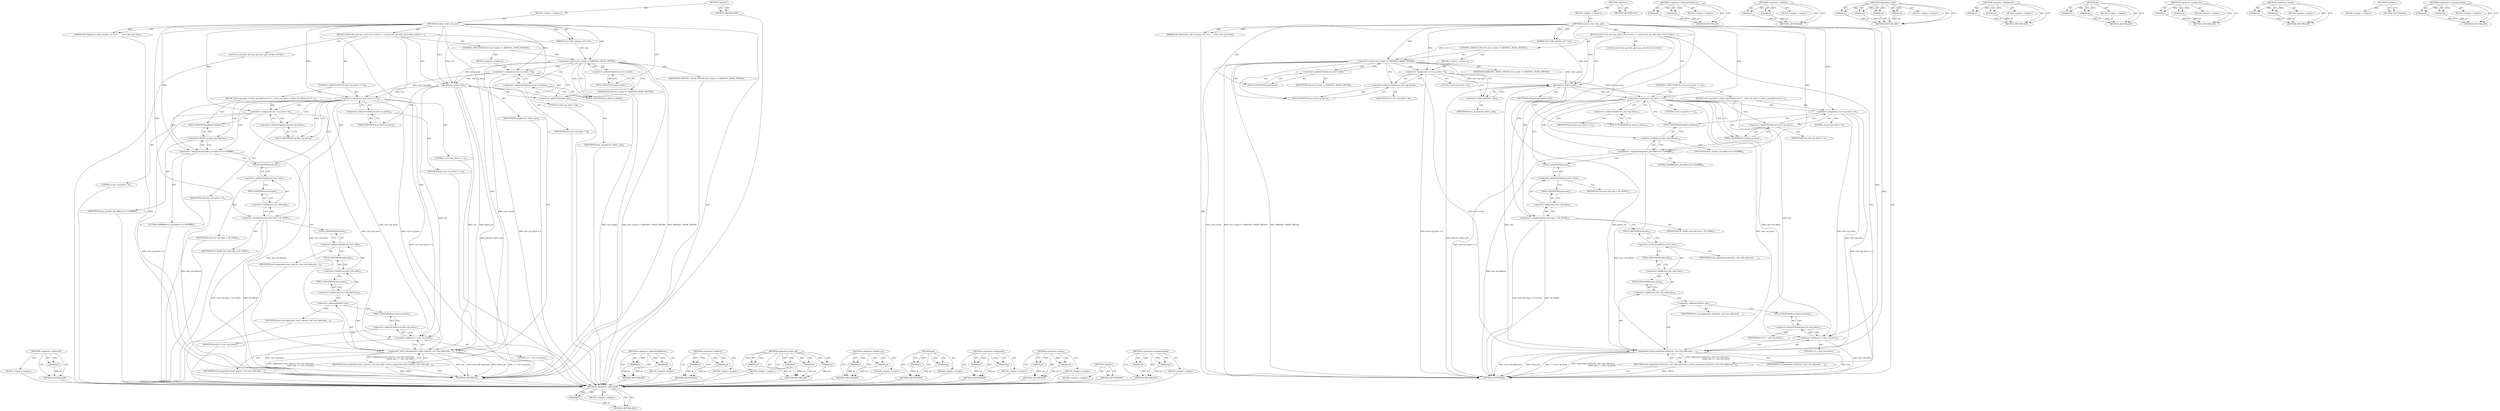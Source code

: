 digraph "&lt;operators&gt;.assignmentAnd" {
vulnerable_111 [label=<(METHOD,&lt;operator&gt;.addressOf)>];
vulnerable_112 [label=<(PARAM,p1)>];
vulnerable_113 [label=<(BLOCK,&lt;empty&gt;,&lt;empty&gt;)>];
vulnerable_114 [label=<(METHOD_RETURN,ANY)>];
vulnerable_6 [label=<(METHOD,&lt;global&gt;)<SUB>1</SUB>>];
vulnerable_7 [label=<(BLOCK,&lt;empty&gt;,&lt;empty&gt;)<SUB>1</SUB>>];
vulnerable_8 [label=<(METHOD,emulate_store_desc_ptr)<SUB>1</SUB>>];
vulnerable_9 [label=<(PARAM,struct x86_emulate_ctxt *ctxt)<SUB>1</SUB>>];
vulnerable_10 [label=<(PARAM,void (*get)(struct x86_emulate_ctxt *ctxt,
					      struct desc_ptr *ptr))<SUB>2</SUB>>];
vulnerable_11 [label=<(BLOCK,{
	struct desc_ptr desc_ptr;

	if (ctxt-&gt;mode =...,{
	struct desc_ptr desc_ptr;

	if (ctxt-&gt;mode =...)<SUB>4</SUB>>];
vulnerable_12 [label="<(LOCAL,struct desc_ptr desc_ptr: desc_ptr)<SUB>5</SUB>>"];
vulnerable_13 [label=<(CONTROL_STRUCTURE,IF,if (ctxt-&gt;mode == X86EMUL_MODE_PROT64))<SUB>7</SUB>>];
vulnerable_14 [label=<(&lt;operator&gt;.equals,ctxt-&gt;mode == X86EMUL_MODE_PROT64)<SUB>7</SUB>>];
vulnerable_15 [label=<(&lt;operator&gt;.indirectFieldAccess,ctxt-&gt;mode)<SUB>7</SUB>>];
vulnerable_16 [label=<(IDENTIFIER,ctxt,ctxt-&gt;mode == X86EMUL_MODE_PROT64)<SUB>7</SUB>>];
vulnerable_17 [label=<(FIELD_IDENTIFIER,mode,mode)<SUB>7</SUB>>];
vulnerable_18 [label=<(IDENTIFIER,X86EMUL_MODE_PROT64,ctxt-&gt;mode == X86EMUL_MODE_PROT64)<SUB>7</SUB>>];
vulnerable_19 [label=<(BLOCK,&lt;empty&gt;,&lt;empty&gt;)<SUB>8</SUB>>];
vulnerable_20 [label=<(&lt;operator&gt;.assignment,ctxt-&gt;op_bytes = 8)<SUB>8</SUB>>];
vulnerable_21 [label=<(&lt;operator&gt;.indirectFieldAccess,ctxt-&gt;op_bytes)<SUB>8</SUB>>];
vulnerable_22 [label=<(IDENTIFIER,ctxt,ctxt-&gt;op_bytes = 8)<SUB>8</SUB>>];
vulnerable_23 [label=<(FIELD_IDENTIFIER,op_bytes,op_bytes)<SUB>8</SUB>>];
vulnerable_24 [label=<(LITERAL,8,ctxt-&gt;op_bytes = 8)<SUB>8</SUB>>];
vulnerable_25 [label=<(get,get(ctxt, &amp;desc_ptr))<SUB>9</SUB>>];
vulnerable_26 [label=<(IDENTIFIER,ctxt,get(ctxt, &amp;desc_ptr))<SUB>9</SUB>>];
vulnerable_27 [label=<(&lt;operator&gt;.addressOf,&amp;desc_ptr)<SUB>9</SUB>>];
vulnerable_28 [label=<(IDENTIFIER,desc_ptr,get(ctxt, &amp;desc_ptr))<SUB>9</SUB>>];
vulnerable_29 [label=<(CONTROL_STRUCTURE,IF,if (ctxt-&gt;op_bytes == 2))<SUB>10</SUB>>];
vulnerable_30 [label=<(&lt;operator&gt;.equals,ctxt-&gt;op_bytes == 2)<SUB>10</SUB>>];
vulnerable_31 [label=<(&lt;operator&gt;.indirectFieldAccess,ctxt-&gt;op_bytes)<SUB>10</SUB>>];
vulnerable_32 [label=<(IDENTIFIER,ctxt,ctxt-&gt;op_bytes == 2)<SUB>10</SUB>>];
vulnerable_33 [label=<(FIELD_IDENTIFIER,op_bytes,op_bytes)<SUB>10</SUB>>];
vulnerable_34 [label=<(LITERAL,2,ctxt-&gt;op_bytes == 2)<SUB>10</SUB>>];
vulnerable_35 [label=<(BLOCK,{
		ctxt-&gt;op_bytes = 4;
		desc_ptr.address &amp;= 0...,{
		ctxt-&gt;op_bytes = 4;
		desc_ptr.address &amp;= 0...)<SUB>10</SUB>>];
vulnerable_36 [label=<(&lt;operator&gt;.assignment,ctxt-&gt;op_bytes = 4)<SUB>11</SUB>>];
vulnerable_37 [label=<(&lt;operator&gt;.indirectFieldAccess,ctxt-&gt;op_bytes)<SUB>11</SUB>>];
vulnerable_38 [label=<(IDENTIFIER,ctxt,ctxt-&gt;op_bytes = 4)<SUB>11</SUB>>];
vulnerable_39 [label=<(FIELD_IDENTIFIER,op_bytes,op_bytes)<SUB>11</SUB>>];
vulnerable_40 [label=<(LITERAL,4,ctxt-&gt;op_bytes = 4)<SUB>11</SUB>>];
vulnerable_41 [label=<(&lt;operators&gt;.assignmentAnd,desc_ptr.address &amp;= 0x00ffffff)<SUB>12</SUB>>];
vulnerable_42 [label=<(&lt;operator&gt;.fieldAccess,desc_ptr.address)<SUB>12</SUB>>];
vulnerable_43 [label=<(IDENTIFIER,desc_ptr,desc_ptr.address &amp;= 0x00ffffff)<SUB>12</SUB>>];
vulnerable_44 [label=<(FIELD_IDENTIFIER,address,address)<SUB>12</SUB>>];
vulnerable_45 [label=<(LITERAL,0x00ffffff,desc_ptr.address &amp;= 0x00ffffff)<SUB>12</SUB>>];
vulnerable_46 [label=<(&lt;operator&gt;.assignment,ctxt-&gt;dst.type = OP_NONE)<SUB>15</SUB>>];
vulnerable_47 [label=<(&lt;operator&gt;.fieldAccess,ctxt-&gt;dst.type)<SUB>15</SUB>>];
vulnerable_48 [label=<(&lt;operator&gt;.indirectFieldAccess,ctxt-&gt;dst)<SUB>15</SUB>>];
vulnerable_49 [label=<(IDENTIFIER,ctxt,ctxt-&gt;dst.type = OP_NONE)<SUB>15</SUB>>];
vulnerable_50 [label=<(FIELD_IDENTIFIER,dst,dst)<SUB>15</SUB>>];
vulnerable_51 [label=<(FIELD_IDENTIFIER,type,type)<SUB>15</SUB>>];
vulnerable_52 [label=<(IDENTIFIER,OP_NONE,ctxt-&gt;dst.type = OP_NONE)<SUB>15</SUB>>];
vulnerable_53 [label=<(RETURN,return segmented_write(ctxt, ctxt-&gt;dst.addr.mem...,return segmented_write(ctxt, ctxt-&gt;dst.addr.mem...)<SUB>16</SUB>>];
vulnerable_54 [label=<(segmented_write,segmented_write(ctxt, ctxt-&gt;dst.addr.mem,
			  ...)<SUB>16</SUB>>];
vulnerable_55 [label=<(IDENTIFIER,ctxt,segmented_write(ctxt, ctxt-&gt;dst.addr.mem,
			  ...)<SUB>16</SUB>>];
vulnerable_56 [label=<(&lt;operator&gt;.fieldAccess,ctxt-&gt;dst.addr.mem)<SUB>16</SUB>>];
vulnerable_57 [label=<(&lt;operator&gt;.fieldAccess,ctxt-&gt;dst.addr)<SUB>16</SUB>>];
vulnerable_58 [label=<(&lt;operator&gt;.indirectFieldAccess,ctxt-&gt;dst)<SUB>16</SUB>>];
vulnerable_59 [label=<(IDENTIFIER,ctxt,segmented_write(ctxt, ctxt-&gt;dst.addr.mem,
			  ...)<SUB>16</SUB>>];
vulnerable_60 [label=<(FIELD_IDENTIFIER,dst,dst)<SUB>16</SUB>>];
vulnerable_61 [label=<(FIELD_IDENTIFIER,addr,addr)<SUB>16</SUB>>];
vulnerable_62 [label=<(FIELD_IDENTIFIER,mem,mem)<SUB>16</SUB>>];
vulnerable_63 [label=<(&lt;operator&gt;.addressOf,&amp;desc_ptr)<SUB>17</SUB>>];
vulnerable_64 [label=<(IDENTIFIER,desc_ptr,segmented_write(ctxt, ctxt-&gt;dst.addr.mem,
			  ...)<SUB>17</SUB>>];
vulnerable_65 [label=<(&lt;operator&gt;.addition,2 + ctxt-&gt;op_bytes)<SUB>17</SUB>>];
vulnerable_66 [label=<(LITERAL,2,2 + ctxt-&gt;op_bytes)<SUB>17</SUB>>];
vulnerable_67 [label=<(&lt;operator&gt;.indirectFieldAccess,ctxt-&gt;op_bytes)<SUB>17</SUB>>];
vulnerable_68 [label=<(IDENTIFIER,ctxt,2 + ctxt-&gt;op_bytes)<SUB>17</SUB>>];
vulnerable_69 [label=<(FIELD_IDENTIFIER,op_bytes,op_bytes)<SUB>17</SUB>>];
vulnerable_70 [label=<(METHOD_RETURN,int)<SUB>1</SUB>>];
vulnerable_72 [label=<(METHOD_RETURN,ANY)<SUB>1</SUB>>];
vulnerable_96 [label=<(METHOD,&lt;operator&gt;.indirectFieldAccess)>];
vulnerable_97 [label=<(PARAM,p1)>];
vulnerable_98 [label=<(PARAM,p2)>];
vulnerable_99 [label=<(BLOCK,&lt;empty&gt;,&lt;empty&gt;)>];
vulnerable_100 [label=<(METHOD_RETURN,ANY)>];
vulnerable_132 [label=<(METHOD,&lt;operator&gt;.addition)>];
vulnerable_133 [label=<(PARAM,p1)>];
vulnerable_134 [label=<(PARAM,p2)>];
vulnerable_135 [label=<(BLOCK,&lt;empty&gt;,&lt;empty&gt;)>];
vulnerable_136 [label=<(METHOD_RETURN,ANY)>];
vulnerable_125 [label=<(METHOD,segmented_write)>];
vulnerable_126 [label=<(PARAM,p1)>];
vulnerable_127 [label=<(PARAM,p2)>];
vulnerable_128 [label=<(PARAM,p3)>];
vulnerable_129 [label=<(PARAM,p4)>];
vulnerable_130 [label=<(BLOCK,&lt;empty&gt;,&lt;empty&gt;)>];
vulnerable_131 [label=<(METHOD_RETURN,ANY)>];
vulnerable_120 [label=<(METHOD,&lt;operator&gt;.fieldAccess)>];
vulnerable_121 [label=<(PARAM,p1)>];
vulnerable_122 [label=<(PARAM,p2)>];
vulnerable_123 [label=<(BLOCK,&lt;empty&gt;,&lt;empty&gt;)>];
vulnerable_124 [label=<(METHOD_RETURN,ANY)>];
vulnerable_106 [label=<(METHOD,get)>];
vulnerable_107 [label=<(PARAM,p1)>];
vulnerable_108 [label=<(PARAM,p2)>];
vulnerable_109 [label=<(BLOCK,&lt;empty&gt;,&lt;empty&gt;)>];
vulnerable_110 [label=<(METHOD_RETURN,ANY)>];
vulnerable_101 [label=<(METHOD,&lt;operator&gt;.assignment)>];
vulnerable_102 [label=<(PARAM,p1)>];
vulnerable_103 [label=<(PARAM,p2)>];
vulnerable_104 [label=<(BLOCK,&lt;empty&gt;,&lt;empty&gt;)>];
vulnerable_105 [label=<(METHOD_RETURN,ANY)>];
vulnerable_91 [label=<(METHOD,&lt;operator&gt;.equals)>];
vulnerable_92 [label=<(PARAM,p1)>];
vulnerable_93 [label=<(PARAM,p2)>];
vulnerable_94 [label=<(BLOCK,&lt;empty&gt;,&lt;empty&gt;)>];
vulnerable_95 [label=<(METHOD_RETURN,ANY)>];
vulnerable_85 [label=<(METHOD,&lt;global&gt;)<SUB>1</SUB>>];
vulnerable_86 [label=<(BLOCK,&lt;empty&gt;,&lt;empty&gt;)>];
vulnerable_87 [label=<(METHOD_RETURN,ANY)>];
vulnerable_115 [label=<(METHOD,&lt;operators&gt;.assignmentAnd)>];
vulnerable_116 [label=<(PARAM,p1)>];
vulnerable_117 [label=<(PARAM,p2)>];
vulnerable_118 [label=<(BLOCK,&lt;empty&gt;,&lt;empty&gt;)>];
vulnerable_119 [label=<(METHOD_RETURN,ANY)>];
fixed_111 [label=<(METHOD,&lt;operator&gt;.addressOf)>];
fixed_112 [label=<(PARAM,p1)>];
fixed_113 [label=<(BLOCK,&lt;empty&gt;,&lt;empty&gt;)>];
fixed_114 [label=<(METHOD_RETURN,ANY)>];
fixed_6 [label=<(METHOD,&lt;global&gt;)<SUB>1</SUB>>];
fixed_7 [label=<(BLOCK,&lt;empty&gt;,&lt;empty&gt;)<SUB>1</SUB>>];
fixed_8 [label=<(METHOD,emulate_store_desc_ptr)<SUB>1</SUB>>];
fixed_9 [label=<(PARAM,struct x86_emulate_ctxt *ctxt)<SUB>1</SUB>>];
fixed_10 [label=<(PARAM,void (*get)(struct x86_emulate_ctxt *ctxt,
					      struct desc_ptr *ptr))<SUB>2</SUB>>];
fixed_11 [label=<(BLOCK,{
	struct desc_ptr desc_ptr;

	if (ctxt-&gt;mode =...,{
	struct desc_ptr desc_ptr;

	if (ctxt-&gt;mode =...)<SUB>4</SUB>>];
fixed_12 [label="<(LOCAL,struct desc_ptr desc_ptr: desc_ptr)<SUB>5</SUB>>"];
fixed_13 [label=<(CONTROL_STRUCTURE,IF,if (ctxt-&gt;mode == X86EMUL_MODE_PROT64))<SUB>7</SUB>>];
fixed_14 [label=<(&lt;operator&gt;.equals,ctxt-&gt;mode == X86EMUL_MODE_PROT64)<SUB>7</SUB>>];
fixed_15 [label=<(&lt;operator&gt;.indirectFieldAccess,ctxt-&gt;mode)<SUB>7</SUB>>];
fixed_16 [label=<(IDENTIFIER,ctxt,ctxt-&gt;mode == X86EMUL_MODE_PROT64)<SUB>7</SUB>>];
fixed_17 [label=<(FIELD_IDENTIFIER,mode,mode)<SUB>7</SUB>>];
fixed_18 [label=<(IDENTIFIER,X86EMUL_MODE_PROT64,ctxt-&gt;mode == X86EMUL_MODE_PROT64)<SUB>7</SUB>>];
fixed_19 [label=<(BLOCK,&lt;empty&gt;,&lt;empty&gt;)<SUB>8</SUB>>];
fixed_20 [label=<(&lt;operator&gt;.assignment,ctxt-&gt;op_bytes = 8)<SUB>8</SUB>>];
fixed_21 [label=<(&lt;operator&gt;.indirectFieldAccess,ctxt-&gt;op_bytes)<SUB>8</SUB>>];
fixed_22 [label=<(IDENTIFIER,ctxt,ctxt-&gt;op_bytes = 8)<SUB>8</SUB>>];
fixed_23 [label=<(FIELD_IDENTIFIER,op_bytes,op_bytes)<SUB>8</SUB>>];
fixed_24 [label=<(LITERAL,8,ctxt-&gt;op_bytes = 8)<SUB>8</SUB>>];
fixed_25 [label=<(get,get(ctxt, &amp;desc_ptr))<SUB>9</SUB>>];
fixed_26 [label=<(IDENTIFIER,ctxt,get(ctxt, &amp;desc_ptr))<SUB>9</SUB>>];
fixed_27 [label=<(&lt;operator&gt;.addressOf,&amp;desc_ptr)<SUB>9</SUB>>];
fixed_28 [label=<(IDENTIFIER,desc_ptr,get(ctxt, &amp;desc_ptr))<SUB>9</SUB>>];
fixed_29 [label=<(CONTROL_STRUCTURE,IF,if (ctxt-&gt;op_bytes == 2))<SUB>10</SUB>>];
fixed_30 [label=<(&lt;operator&gt;.equals,ctxt-&gt;op_bytes == 2)<SUB>10</SUB>>];
fixed_31 [label=<(&lt;operator&gt;.indirectFieldAccess,ctxt-&gt;op_bytes)<SUB>10</SUB>>];
fixed_32 [label=<(IDENTIFIER,ctxt,ctxt-&gt;op_bytes == 2)<SUB>10</SUB>>];
fixed_33 [label=<(FIELD_IDENTIFIER,op_bytes,op_bytes)<SUB>10</SUB>>];
fixed_34 [label=<(LITERAL,2,ctxt-&gt;op_bytes == 2)<SUB>10</SUB>>];
fixed_35 [label=<(BLOCK,{
		ctxt-&gt;op_bytes = 4;
		desc_ptr.address &amp;= 0...,{
		ctxt-&gt;op_bytes = 4;
		desc_ptr.address &amp;= 0...)<SUB>10</SUB>>];
fixed_36 [label=<(&lt;operator&gt;.assignment,ctxt-&gt;op_bytes = 4)<SUB>11</SUB>>];
fixed_37 [label=<(&lt;operator&gt;.indirectFieldAccess,ctxt-&gt;op_bytes)<SUB>11</SUB>>];
fixed_38 [label=<(IDENTIFIER,ctxt,ctxt-&gt;op_bytes = 4)<SUB>11</SUB>>];
fixed_39 [label=<(FIELD_IDENTIFIER,op_bytes,op_bytes)<SUB>11</SUB>>];
fixed_40 [label=<(LITERAL,4,ctxt-&gt;op_bytes = 4)<SUB>11</SUB>>];
fixed_41 [label=<(&lt;operators&gt;.assignmentAnd,desc_ptr.address &amp;= 0x00ffffff)<SUB>12</SUB>>];
fixed_42 [label=<(&lt;operator&gt;.fieldAccess,desc_ptr.address)<SUB>12</SUB>>];
fixed_43 [label=<(IDENTIFIER,desc_ptr,desc_ptr.address &amp;= 0x00ffffff)<SUB>12</SUB>>];
fixed_44 [label=<(FIELD_IDENTIFIER,address,address)<SUB>12</SUB>>];
fixed_45 [label=<(LITERAL,0x00ffffff,desc_ptr.address &amp;= 0x00ffffff)<SUB>12</SUB>>];
fixed_46 [label=<(&lt;operator&gt;.assignment,ctxt-&gt;dst.type = OP_NONE)<SUB>15</SUB>>];
fixed_47 [label=<(&lt;operator&gt;.fieldAccess,ctxt-&gt;dst.type)<SUB>15</SUB>>];
fixed_48 [label=<(&lt;operator&gt;.indirectFieldAccess,ctxt-&gt;dst)<SUB>15</SUB>>];
fixed_49 [label=<(IDENTIFIER,ctxt,ctxt-&gt;dst.type = OP_NONE)<SUB>15</SUB>>];
fixed_50 [label=<(FIELD_IDENTIFIER,dst,dst)<SUB>15</SUB>>];
fixed_51 [label=<(FIELD_IDENTIFIER,type,type)<SUB>15</SUB>>];
fixed_52 [label=<(IDENTIFIER,OP_NONE,ctxt-&gt;dst.type = OP_NONE)<SUB>15</SUB>>];
fixed_53 [label=<(RETURN,return segmented_write_std(ctxt, ctxt-&gt;dst.addr...,return segmented_write_std(ctxt, ctxt-&gt;dst.addr...)<SUB>16</SUB>>];
fixed_54 [label=<(segmented_write_std,segmented_write_std(ctxt, ctxt-&gt;dst.addr.mem,
	...)<SUB>16</SUB>>];
fixed_55 [label=<(IDENTIFIER,ctxt,segmented_write_std(ctxt, ctxt-&gt;dst.addr.mem,
	...)<SUB>16</SUB>>];
fixed_56 [label=<(&lt;operator&gt;.fieldAccess,ctxt-&gt;dst.addr.mem)<SUB>16</SUB>>];
fixed_57 [label=<(&lt;operator&gt;.fieldAccess,ctxt-&gt;dst.addr)<SUB>16</SUB>>];
fixed_58 [label=<(&lt;operator&gt;.indirectFieldAccess,ctxt-&gt;dst)<SUB>16</SUB>>];
fixed_59 [label=<(IDENTIFIER,ctxt,segmented_write_std(ctxt, ctxt-&gt;dst.addr.mem,
	...)<SUB>16</SUB>>];
fixed_60 [label=<(FIELD_IDENTIFIER,dst,dst)<SUB>16</SUB>>];
fixed_61 [label=<(FIELD_IDENTIFIER,addr,addr)<SUB>16</SUB>>];
fixed_62 [label=<(FIELD_IDENTIFIER,mem,mem)<SUB>16</SUB>>];
fixed_63 [label=<(&lt;operator&gt;.addressOf,&amp;desc_ptr)<SUB>17</SUB>>];
fixed_64 [label=<(IDENTIFIER,desc_ptr,segmented_write_std(ctxt, ctxt-&gt;dst.addr.mem,
	...)<SUB>17</SUB>>];
fixed_65 [label=<(&lt;operator&gt;.addition,2 + ctxt-&gt;op_bytes)<SUB>17</SUB>>];
fixed_66 [label=<(LITERAL,2,2 + ctxt-&gt;op_bytes)<SUB>17</SUB>>];
fixed_67 [label=<(&lt;operator&gt;.indirectFieldAccess,ctxt-&gt;op_bytes)<SUB>17</SUB>>];
fixed_68 [label=<(IDENTIFIER,ctxt,2 + ctxt-&gt;op_bytes)<SUB>17</SUB>>];
fixed_69 [label=<(FIELD_IDENTIFIER,op_bytes,op_bytes)<SUB>17</SUB>>];
fixed_70 [label=<(METHOD_RETURN,int)<SUB>1</SUB>>];
fixed_72 [label=<(METHOD_RETURN,ANY)<SUB>1</SUB>>];
fixed_96 [label=<(METHOD,&lt;operator&gt;.indirectFieldAccess)>];
fixed_97 [label=<(PARAM,p1)>];
fixed_98 [label=<(PARAM,p2)>];
fixed_99 [label=<(BLOCK,&lt;empty&gt;,&lt;empty&gt;)>];
fixed_100 [label=<(METHOD_RETURN,ANY)>];
fixed_132 [label=<(METHOD,&lt;operator&gt;.addition)>];
fixed_133 [label=<(PARAM,p1)>];
fixed_134 [label=<(PARAM,p2)>];
fixed_135 [label=<(BLOCK,&lt;empty&gt;,&lt;empty&gt;)>];
fixed_136 [label=<(METHOD_RETURN,ANY)>];
fixed_125 [label=<(METHOD,segmented_write_std)>];
fixed_126 [label=<(PARAM,p1)>];
fixed_127 [label=<(PARAM,p2)>];
fixed_128 [label=<(PARAM,p3)>];
fixed_129 [label=<(PARAM,p4)>];
fixed_130 [label=<(BLOCK,&lt;empty&gt;,&lt;empty&gt;)>];
fixed_131 [label=<(METHOD_RETURN,ANY)>];
fixed_120 [label=<(METHOD,&lt;operator&gt;.fieldAccess)>];
fixed_121 [label=<(PARAM,p1)>];
fixed_122 [label=<(PARAM,p2)>];
fixed_123 [label=<(BLOCK,&lt;empty&gt;,&lt;empty&gt;)>];
fixed_124 [label=<(METHOD_RETURN,ANY)>];
fixed_106 [label=<(METHOD,get)>];
fixed_107 [label=<(PARAM,p1)>];
fixed_108 [label=<(PARAM,p2)>];
fixed_109 [label=<(BLOCK,&lt;empty&gt;,&lt;empty&gt;)>];
fixed_110 [label=<(METHOD_RETURN,ANY)>];
fixed_101 [label=<(METHOD,&lt;operator&gt;.assignment)>];
fixed_102 [label=<(PARAM,p1)>];
fixed_103 [label=<(PARAM,p2)>];
fixed_104 [label=<(BLOCK,&lt;empty&gt;,&lt;empty&gt;)>];
fixed_105 [label=<(METHOD_RETURN,ANY)>];
fixed_91 [label=<(METHOD,&lt;operator&gt;.equals)>];
fixed_92 [label=<(PARAM,p1)>];
fixed_93 [label=<(PARAM,p2)>];
fixed_94 [label=<(BLOCK,&lt;empty&gt;,&lt;empty&gt;)>];
fixed_95 [label=<(METHOD_RETURN,ANY)>];
fixed_85 [label=<(METHOD,&lt;global&gt;)<SUB>1</SUB>>];
fixed_86 [label=<(BLOCK,&lt;empty&gt;,&lt;empty&gt;)>];
fixed_87 [label=<(METHOD_RETURN,ANY)>];
fixed_115 [label=<(METHOD,&lt;operators&gt;.assignmentAnd)>];
fixed_116 [label=<(PARAM,p1)>];
fixed_117 [label=<(PARAM,p2)>];
fixed_118 [label=<(BLOCK,&lt;empty&gt;,&lt;empty&gt;)>];
fixed_119 [label=<(METHOD_RETURN,ANY)>];
vulnerable_111 -> vulnerable_112  [key=0, label="AST: "];
vulnerable_111 -> vulnerable_112  [key=1, label="DDG: "];
vulnerable_111 -> vulnerable_113  [key=0, label="AST: "];
vulnerable_111 -> vulnerable_114  [key=0, label="AST: "];
vulnerable_111 -> vulnerable_114  [key=1, label="CFG: "];
vulnerable_112 -> vulnerable_114  [key=0, label="DDG: p1"];
vulnerable_6 -> vulnerable_7  [key=0, label="AST: "];
vulnerable_6 -> vulnerable_72  [key=0, label="AST: "];
vulnerable_6 -> vulnerable_72  [key=1, label="CFG: "];
vulnerable_7 -> vulnerable_8  [key=0, label="AST: "];
vulnerable_8 -> vulnerable_9  [key=0, label="AST: "];
vulnerable_8 -> vulnerable_9  [key=1, label="DDG: "];
vulnerable_8 -> vulnerable_10  [key=0, label="AST: "];
vulnerable_8 -> vulnerable_10  [key=1, label="DDG: "];
vulnerable_8 -> vulnerable_11  [key=0, label="AST: "];
vulnerable_8 -> vulnerable_70  [key=0, label="AST: "];
vulnerable_8 -> vulnerable_17  [key=0, label="CFG: "];
vulnerable_8 -> vulnerable_46  [key=0, label="DDG: "];
vulnerable_8 -> vulnerable_25  [key=0, label="DDG: "];
vulnerable_8 -> vulnerable_14  [key=0, label="DDG: "];
vulnerable_8 -> vulnerable_20  [key=0, label="DDG: "];
vulnerable_8 -> vulnerable_30  [key=0, label="DDG: "];
vulnerable_8 -> vulnerable_36  [key=0, label="DDG: "];
vulnerable_8 -> vulnerable_41  [key=0, label="DDG: "];
vulnerable_8 -> vulnerable_54  [key=0, label="DDG: "];
vulnerable_8 -> vulnerable_65  [key=0, label="DDG: "];
vulnerable_9 -> vulnerable_25  [key=0, label="DDG: ctxt"];
vulnerable_9 -> vulnerable_14  [key=0, label="DDG: ctxt"];
vulnerable_10 -> vulnerable_70  [key=0, label="DDG: "];
vulnerable_11 -> vulnerable_12  [key=0, label="AST: "];
vulnerable_11 -> vulnerable_13  [key=0, label="AST: "];
vulnerable_11 -> vulnerable_25  [key=0, label="AST: "];
vulnerable_11 -> vulnerable_29  [key=0, label="AST: "];
vulnerable_11 -> vulnerable_46  [key=0, label="AST: "];
vulnerable_11 -> vulnerable_53  [key=0, label="AST: "];
vulnerable_13 -> vulnerable_14  [key=0, label="AST: "];
vulnerable_13 -> vulnerable_19  [key=0, label="AST: "];
vulnerable_14 -> vulnerable_15  [key=0, label="AST: "];
vulnerable_14 -> vulnerable_18  [key=0, label="AST: "];
vulnerable_14 -> vulnerable_23  [key=0, label="CFG: "];
vulnerable_14 -> vulnerable_23  [key=1, label="CDG: "];
vulnerable_14 -> vulnerable_27  [key=0, label="CFG: "];
vulnerable_14 -> vulnerable_70  [key=0, label="DDG: ctxt-&gt;mode"];
vulnerable_14 -> vulnerable_70  [key=1, label="DDG: ctxt-&gt;mode == X86EMUL_MODE_PROT64"];
vulnerable_14 -> vulnerable_70  [key=2, label="DDG: X86EMUL_MODE_PROT64"];
vulnerable_14 -> vulnerable_25  [key=0, label="DDG: ctxt-&gt;mode"];
vulnerable_14 -> vulnerable_54  [key=0, label="DDG: ctxt-&gt;mode"];
vulnerable_14 -> vulnerable_21  [key=0, label="CDG: "];
vulnerable_14 -> vulnerable_20  [key=0, label="CDG: "];
vulnerable_15 -> vulnerable_16  [key=0, label="AST: "];
vulnerable_15 -> vulnerable_17  [key=0, label="AST: "];
vulnerable_15 -> vulnerable_14  [key=0, label="CFG: "];
vulnerable_17 -> vulnerable_15  [key=0, label="CFG: "];
vulnerable_19 -> vulnerable_20  [key=0, label="AST: "];
vulnerable_20 -> vulnerable_21  [key=0, label="AST: "];
vulnerable_20 -> vulnerable_24  [key=0, label="AST: "];
vulnerable_20 -> vulnerable_27  [key=0, label="CFG: "];
vulnerable_20 -> vulnerable_70  [key=0, label="DDG: ctxt-&gt;op_bytes = 8"];
vulnerable_20 -> vulnerable_25  [key=0, label="DDG: ctxt-&gt;op_bytes"];
vulnerable_20 -> vulnerable_30  [key=0, label="DDG: ctxt-&gt;op_bytes"];
vulnerable_21 -> vulnerable_22  [key=0, label="AST: "];
vulnerable_21 -> vulnerable_23  [key=0, label="AST: "];
vulnerable_21 -> vulnerable_20  [key=0, label="CFG: "];
vulnerable_23 -> vulnerable_21  [key=0, label="CFG: "];
vulnerable_25 -> vulnerable_26  [key=0, label="AST: "];
vulnerable_25 -> vulnerable_27  [key=0, label="AST: "];
vulnerable_25 -> vulnerable_33  [key=0, label="CFG: "];
vulnerable_25 -> vulnerable_70  [key=0, label="DDG: get(ctxt, &amp;desc_ptr)"];
vulnerable_25 -> vulnerable_30  [key=0, label="DDG: ctxt"];
vulnerable_25 -> vulnerable_54  [key=0, label="DDG: ctxt"];
vulnerable_25 -> vulnerable_54  [key=1, label="DDG: &amp;desc_ptr"];
vulnerable_25 -> vulnerable_65  [key=0, label="DDG: ctxt"];
vulnerable_27 -> vulnerable_28  [key=0, label="AST: "];
vulnerable_27 -> vulnerable_25  [key=0, label="CFG: "];
vulnerable_29 -> vulnerable_30  [key=0, label="AST: "];
vulnerable_29 -> vulnerable_35  [key=0, label="AST: "];
vulnerable_30 -> vulnerable_31  [key=0, label="AST: "];
vulnerable_30 -> vulnerable_34  [key=0, label="AST: "];
vulnerable_30 -> vulnerable_39  [key=0, label="CFG: "];
vulnerable_30 -> vulnerable_39  [key=1, label="CDG: "];
vulnerable_30 -> vulnerable_50  [key=0, label="CFG: "];
vulnerable_30 -> vulnerable_70  [key=0, label="DDG: ctxt-&gt;op_bytes == 2"];
vulnerable_30 -> vulnerable_54  [key=0, label="DDG: ctxt-&gt;op_bytes"];
vulnerable_30 -> vulnerable_65  [key=0, label="DDG: ctxt-&gt;op_bytes"];
vulnerable_30 -> vulnerable_42  [key=0, label="CDG: "];
vulnerable_30 -> vulnerable_36  [key=0, label="CDG: "];
vulnerable_30 -> vulnerable_44  [key=0, label="CDG: "];
vulnerable_30 -> vulnerable_37  [key=0, label="CDG: "];
vulnerable_30 -> vulnerable_41  [key=0, label="CDG: "];
vulnerable_31 -> vulnerable_32  [key=0, label="AST: "];
vulnerable_31 -> vulnerable_33  [key=0, label="AST: "];
vulnerable_31 -> vulnerable_30  [key=0, label="CFG: "];
vulnerable_33 -> vulnerable_31  [key=0, label="CFG: "];
vulnerable_35 -> vulnerable_36  [key=0, label="AST: "];
vulnerable_35 -> vulnerable_41  [key=0, label="AST: "];
vulnerable_36 -> vulnerable_37  [key=0, label="AST: "];
vulnerable_36 -> vulnerable_40  [key=0, label="AST: "];
vulnerable_36 -> vulnerable_44  [key=0, label="CFG: "];
vulnerable_36 -> vulnerable_70  [key=0, label="DDG: ctxt-&gt;op_bytes = 4"];
vulnerable_36 -> vulnerable_54  [key=0, label="DDG: ctxt-&gt;op_bytes"];
vulnerable_36 -> vulnerable_65  [key=0, label="DDG: ctxt-&gt;op_bytes"];
vulnerable_37 -> vulnerable_38  [key=0, label="AST: "];
vulnerable_37 -> vulnerable_39  [key=0, label="AST: "];
vulnerable_37 -> vulnerable_36  [key=0, label="CFG: "];
vulnerable_39 -> vulnerable_37  [key=0, label="CFG: "];
vulnerable_41 -> vulnerable_42  [key=0, label="AST: "];
vulnerable_41 -> vulnerable_45  [key=0, label="AST: "];
vulnerable_41 -> vulnerable_50  [key=0, label="CFG: "];
vulnerable_41 -> vulnerable_70  [key=0, label="DDG: desc_ptr.address"];
vulnerable_41 -> vulnerable_54  [key=0, label="DDG: desc_ptr.address"];
vulnerable_42 -> vulnerable_43  [key=0, label="AST: "];
vulnerable_42 -> vulnerable_44  [key=0, label="AST: "];
vulnerable_42 -> vulnerable_41  [key=0, label="CFG: "];
vulnerable_44 -> vulnerable_42  [key=0, label="CFG: "];
vulnerable_46 -> vulnerable_47  [key=0, label="AST: "];
vulnerable_46 -> vulnerable_52  [key=0, label="AST: "];
vulnerable_46 -> vulnerable_60  [key=0, label="CFG: "];
vulnerable_46 -> vulnerable_70  [key=0, label="DDG: ctxt-&gt;dst.type = OP_NONE"];
vulnerable_46 -> vulnerable_70  [key=1, label="DDG: OP_NONE"];
vulnerable_47 -> vulnerable_48  [key=0, label="AST: "];
vulnerable_47 -> vulnerable_51  [key=0, label="AST: "];
vulnerable_47 -> vulnerable_46  [key=0, label="CFG: "];
vulnerable_48 -> vulnerable_49  [key=0, label="AST: "];
vulnerable_48 -> vulnerable_50  [key=0, label="AST: "];
vulnerable_48 -> vulnerable_51  [key=0, label="CFG: "];
vulnerable_50 -> vulnerable_48  [key=0, label="CFG: "];
vulnerable_51 -> vulnerable_47  [key=0, label="CFG: "];
vulnerable_53 -> vulnerable_54  [key=0, label="AST: "];
vulnerable_53 -> vulnerable_70  [key=0, label="CFG: "];
vulnerable_53 -> vulnerable_70  [key=1, label="DDG: &lt;RET&gt;"];
vulnerable_54 -> vulnerable_55  [key=0, label="AST: "];
vulnerable_54 -> vulnerable_56  [key=0, label="AST: "];
vulnerable_54 -> vulnerable_63  [key=0, label="AST: "];
vulnerable_54 -> vulnerable_65  [key=0, label="AST: "];
vulnerable_54 -> vulnerable_53  [key=0, label="CFG: "];
vulnerable_54 -> vulnerable_53  [key=1, label="DDG: segmented_write(ctxt, ctxt-&gt;dst.addr.mem,
			       &amp;desc_ptr, 2 + ctxt-&gt;op_bytes)"];
vulnerable_54 -> vulnerable_70  [key=0, label="DDG: ctxt"];
vulnerable_54 -> vulnerable_70  [key=1, label="DDG: ctxt-&gt;dst.addr.mem"];
vulnerable_54 -> vulnerable_70  [key=2, label="DDG: &amp;desc_ptr"];
vulnerable_54 -> vulnerable_70  [key=3, label="DDG: 2 + ctxt-&gt;op_bytes"];
vulnerable_54 -> vulnerable_70  [key=4, label="DDG: segmented_write(ctxt, ctxt-&gt;dst.addr.mem,
			       &amp;desc_ptr, 2 + ctxt-&gt;op_bytes)"];
vulnerable_56 -> vulnerable_57  [key=0, label="AST: "];
vulnerable_56 -> vulnerable_62  [key=0, label="AST: "];
vulnerable_56 -> vulnerable_63  [key=0, label="CFG: "];
vulnerable_57 -> vulnerable_58  [key=0, label="AST: "];
vulnerable_57 -> vulnerable_61  [key=0, label="AST: "];
vulnerable_57 -> vulnerable_62  [key=0, label="CFG: "];
vulnerable_58 -> vulnerable_59  [key=0, label="AST: "];
vulnerable_58 -> vulnerable_60  [key=0, label="AST: "];
vulnerable_58 -> vulnerable_61  [key=0, label="CFG: "];
vulnerable_60 -> vulnerable_58  [key=0, label="CFG: "];
vulnerable_61 -> vulnerable_57  [key=0, label="CFG: "];
vulnerable_62 -> vulnerable_56  [key=0, label="CFG: "];
vulnerable_63 -> vulnerable_64  [key=0, label="AST: "];
vulnerable_63 -> vulnerable_69  [key=0, label="CFG: "];
vulnerable_65 -> vulnerable_66  [key=0, label="AST: "];
vulnerable_65 -> vulnerable_67  [key=0, label="AST: "];
vulnerable_65 -> vulnerable_54  [key=0, label="CFG: "];
vulnerable_65 -> vulnerable_70  [key=0, label="DDG: ctxt-&gt;op_bytes"];
vulnerable_67 -> vulnerable_68  [key=0, label="AST: "];
vulnerable_67 -> vulnerable_69  [key=0, label="AST: "];
vulnerable_67 -> vulnerable_65  [key=0, label="CFG: "];
vulnerable_69 -> vulnerable_67  [key=0, label="CFG: "];
vulnerable_96 -> vulnerable_97  [key=0, label="AST: "];
vulnerable_96 -> vulnerable_97  [key=1, label="DDG: "];
vulnerable_96 -> vulnerable_99  [key=0, label="AST: "];
vulnerable_96 -> vulnerable_98  [key=0, label="AST: "];
vulnerable_96 -> vulnerable_98  [key=1, label="DDG: "];
vulnerable_96 -> vulnerable_100  [key=0, label="AST: "];
vulnerable_96 -> vulnerable_100  [key=1, label="CFG: "];
vulnerable_97 -> vulnerable_100  [key=0, label="DDG: p1"];
vulnerable_98 -> vulnerable_100  [key=0, label="DDG: p2"];
vulnerable_132 -> vulnerable_133  [key=0, label="AST: "];
vulnerable_132 -> vulnerable_133  [key=1, label="DDG: "];
vulnerable_132 -> vulnerable_135  [key=0, label="AST: "];
vulnerable_132 -> vulnerable_134  [key=0, label="AST: "];
vulnerable_132 -> vulnerable_134  [key=1, label="DDG: "];
vulnerable_132 -> vulnerable_136  [key=0, label="AST: "];
vulnerable_132 -> vulnerable_136  [key=1, label="CFG: "];
vulnerable_133 -> vulnerable_136  [key=0, label="DDG: p1"];
vulnerable_134 -> vulnerable_136  [key=0, label="DDG: p2"];
vulnerable_125 -> vulnerable_126  [key=0, label="AST: "];
vulnerable_125 -> vulnerable_126  [key=1, label="DDG: "];
vulnerable_125 -> vulnerable_130  [key=0, label="AST: "];
vulnerable_125 -> vulnerable_127  [key=0, label="AST: "];
vulnerable_125 -> vulnerable_127  [key=1, label="DDG: "];
vulnerable_125 -> vulnerable_131  [key=0, label="AST: "];
vulnerable_125 -> vulnerable_131  [key=1, label="CFG: "];
vulnerable_125 -> vulnerable_128  [key=0, label="AST: "];
vulnerable_125 -> vulnerable_128  [key=1, label="DDG: "];
vulnerable_125 -> vulnerable_129  [key=0, label="AST: "];
vulnerable_125 -> vulnerable_129  [key=1, label="DDG: "];
vulnerable_126 -> vulnerable_131  [key=0, label="DDG: p1"];
vulnerable_127 -> vulnerable_131  [key=0, label="DDG: p2"];
vulnerable_128 -> vulnerable_131  [key=0, label="DDG: p3"];
vulnerable_129 -> vulnerable_131  [key=0, label="DDG: p4"];
vulnerable_120 -> vulnerable_121  [key=0, label="AST: "];
vulnerable_120 -> vulnerable_121  [key=1, label="DDG: "];
vulnerable_120 -> vulnerable_123  [key=0, label="AST: "];
vulnerable_120 -> vulnerable_122  [key=0, label="AST: "];
vulnerable_120 -> vulnerable_122  [key=1, label="DDG: "];
vulnerable_120 -> vulnerable_124  [key=0, label="AST: "];
vulnerable_120 -> vulnerable_124  [key=1, label="CFG: "];
vulnerable_121 -> vulnerable_124  [key=0, label="DDG: p1"];
vulnerable_122 -> vulnerable_124  [key=0, label="DDG: p2"];
vulnerable_106 -> vulnerable_107  [key=0, label="AST: "];
vulnerable_106 -> vulnerable_107  [key=1, label="DDG: "];
vulnerable_106 -> vulnerable_109  [key=0, label="AST: "];
vulnerable_106 -> vulnerable_108  [key=0, label="AST: "];
vulnerable_106 -> vulnerable_108  [key=1, label="DDG: "];
vulnerable_106 -> vulnerable_110  [key=0, label="AST: "];
vulnerable_106 -> vulnerable_110  [key=1, label="CFG: "];
vulnerable_107 -> vulnerable_110  [key=0, label="DDG: p1"];
vulnerable_108 -> vulnerable_110  [key=0, label="DDG: p2"];
vulnerable_101 -> vulnerable_102  [key=0, label="AST: "];
vulnerable_101 -> vulnerable_102  [key=1, label="DDG: "];
vulnerable_101 -> vulnerable_104  [key=0, label="AST: "];
vulnerable_101 -> vulnerable_103  [key=0, label="AST: "];
vulnerable_101 -> vulnerable_103  [key=1, label="DDG: "];
vulnerable_101 -> vulnerable_105  [key=0, label="AST: "];
vulnerable_101 -> vulnerable_105  [key=1, label="CFG: "];
vulnerable_102 -> vulnerable_105  [key=0, label="DDG: p1"];
vulnerable_103 -> vulnerable_105  [key=0, label="DDG: p2"];
vulnerable_91 -> vulnerable_92  [key=0, label="AST: "];
vulnerable_91 -> vulnerable_92  [key=1, label="DDG: "];
vulnerable_91 -> vulnerable_94  [key=0, label="AST: "];
vulnerable_91 -> vulnerable_93  [key=0, label="AST: "];
vulnerable_91 -> vulnerable_93  [key=1, label="DDG: "];
vulnerable_91 -> vulnerable_95  [key=0, label="AST: "];
vulnerable_91 -> vulnerable_95  [key=1, label="CFG: "];
vulnerable_92 -> vulnerable_95  [key=0, label="DDG: p1"];
vulnerable_93 -> vulnerable_95  [key=0, label="DDG: p2"];
vulnerable_85 -> vulnerable_86  [key=0, label="AST: "];
vulnerable_85 -> vulnerable_87  [key=0, label="AST: "];
vulnerable_85 -> vulnerable_87  [key=1, label="CFG: "];
vulnerable_115 -> vulnerable_116  [key=0, label="AST: "];
vulnerable_115 -> vulnerable_116  [key=1, label="DDG: "];
vulnerable_115 -> vulnerable_118  [key=0, label="AST: "];
vulnerable_115 -> vulnerable_117  [key=0, label="AST: "];
vulnerable_115 -> vulnerable_117  [key=1, label="DDG: "];
vulnerable_115 -> vulnerable_119  [key=0, label="AST: "];
vulnerable_115 -> vulnerable_119  [key=1, label="CFG: "];
vulnerable_116 -> vulnerable_119  [key=0, label="DDG: p1"];
vulnerable_117 -> vulnerable_119  [key=0, label="DDG: p2"];
fixed_111 -> fixed_112  [key=0, label="AST: "];
fixed_111 -> fixed_112  [key=1, label="DDG: "];
fixed_111 -> fixed_113  [key=0, label="AST: "];
fixed_111 -> fixed_114  [key=0, label="AST: "];
fixed_111 -> fixed_114  [key=1, label="CFG: "];
fixed_112 -> fixed_114  [key=0, label="DDG: p1"];
fixed_113 -> vulnerable_111  [key=0];
fixed_114 -> vulnerable_111  [key=0];
fixed_6 -> fixed_7  [key=0, label="AST: "];
fixed_6 -> fixed_72  [key=0, label="AST: "];
fixed_6 -> fixed_72  [key=1, label="CFG: "];
fixed_7 -> fixed_8  [key=0, label="AST: "];
fixed_8 -> fixed_9  [key=0, label="AST: "];
fixed_8 -> fixed_9  [key=1, label="DDG: "];
fixed_8 -> fixed_10  [key=0, label="AST: "];
fixed_8 -> fixed_10  [key=1, label="DDG: "];
fixed_8 -> fixed_11  [key=0, label="AST: "];
fixed_8 -> fixed_70  [key=0, label="AST: "];
fixed_8 -> fixed_17  [key=0, label="CFG: "];
fixed_8 -> fixed_46  [key=0, label="DDG: "];
fixed_8 -> fixed_25  [key=0, label="DDG: "];
fixed_8 -> fixed_14  [key=0, label="DDG: "];
fixed_8 -> fixed_20  [key=0, label="DDG: "];
fixed_8 -> fixed_30  [key=0, label="DDG: "];
fixed_8 -> fixed_36  [key=0, label="DDG: "];
fixed_8 -> fixed_41  [key=0, label="DDG: "];
fixed_8 -> fixed_54  [key=0, label="DDG: "];
fixed_8 -> fixed_65  [key=0, label="DDG: "];
fixed_9 -> fixed_25  [key=0, label="DDG: ctxt"];
fixed_9 -> fixed_14  [key=0, label="DDG: ctxt"];
fixed_10 -> fixed_70  [key=0, label="DDG: "];
fixed_11 -> fixed_12  [key=0, label="AST: "];
fixed_11 -> fixed_13  [key=0, label="AST: "];
fixed_11 -> fixed_25  [key=0, label="AST: "];
fixed_11 -> fixed_29  [key=0, label="AST: "];
fixed_11 -> fixed_46  [key=0, label="AST: "];
fixed_11 -> fixed_53  [key=0, label="AST: "];
fixed_12 -> vulnerable_111  [key=0];
fixed_13 -> fixed_14  [key=0, label="AST: "];
fixed_13 -> fixed_19  [key=0, label="AST: "];
fixed_14 -> fixed_15  [key=0, label="AST: "];
fixed_14 -> fixed_18  [key=0, label="AST: "];
fixed_14 -> fixed_23  [key=0, label="CFG: "];
fixed_14 -> fixed_23  [key=1, label="CDG: "];
fixed_14 -> fixed_27  [key=0, label="CFG: "];
fixed_14 -> fixed_70  [key=0, label="DDG: ctxt-&gt;mode"];
fixed_14 -> fixed_70  [key=1, label="DDG: ctxt-&gt;mode == X86EMUL_MODE_PROT64"];
fixed_14 -> fixed_70  [key=2, label="DDG: X86EMUL_MODE_PROT64"];
fixed_14 -> fixed_25  [key=0, label="DDG: ctxt-&gt;mode"];
fixed_14 -> fixed_54  [key=0, label="DDG: ctxt-&gt;mode"];
fixed_14 -> fixed_21  [key=0, label="CDG: "];
fixed_14 -> fixed_20  [key=0, label="CDG: "];
fixed_15 -> fixed_16  [key=0, label="AST: "];
fixed_15 -> fixed_17  [key=0, label="AST: "];
fixed_15 -> fixed_14  [key=0, label="CFG: "];
fixed_16 -> vulnerable_111  [key=0];
fixed_17 -> fixed_15  [key=0, label="CFG: "];
fixed_18 -> vulnerable_111  [key=0];
fixed_19 -> fixed_20  [key=0, label="AST: "];
fixed_20 -> fixed_21  [key=0, label="AST: "];
fixed_20 -> fixed_24  [key=0, label="AST: "];
fixed_20 -> fixed_27  [key=0, label="CFG: "];
fixed_20 -> fixed_70  [key=0, label="DDG: ctxt-&gt;op_bytes = 8"];
fixed_20 -> fixed_25  [key=0, label="DDG: ctxt-&gt;op_bytes"];
fixed_20 -> fixed_30  [key=0, label="DDG: ctxt-&gt;op_bytes"];
fixed_21 -> fixed_22  [key=0, label="AST: "];
fixed_21 -> fixed_23  [key=0, label="AST: "];
fixed_21 -> fixed_20  [key=0, label="CFG: "];
fixed_22 -> vulnerable_111  [key=0];
fixed_23 -> fixed_21  [key=0, label="CFG: "];
fixed_24 -> vulnerable_111  [key=0];
fixed_25 -> fixed_26  [key=0, label="AST: "];
fixed_25 -> fixed_27  [key=0, label="AST: "];
fixed_25 -> fixed_33  [key=0, label="CFG: "];
fixed_25 -> fixed_70  [key=0, label="DDG: get(ctxt, &amp;desc_ptr)"];
fixed_25 -> fixed_30  [key=0, label="DDG: ctxt"];
fixed_25 -> fixed_54  [key=0, label="DDG: ctxt"];
fixed_25 -> fixed_54  [key=1, label="DDG: &amp;desc_ptr"];
fixed_25 -> fixed_65  [key=0, label="DDG: ctxt"];
fixed_26 -> vulnerable_111  [key=0];
fixed_27 -> fixed_28  [key=0, label="AST: "];
fixed_27 -> fixed_25  [key=0, label="CFG: "];
fixed_28 -> vulnerable_111  [key=0];
fixed_29 -> fixed_30  [key=0, label="AST: "];
fixed_29 -> fixed_35  [key=0, label="AST: "];
fixed_30 -> fixed_31  [key=0, label="AST: "];
fixed_30 -> fixed_34  [key=0, label="AST: "];
fixed_30 -> fixed_39  [key=0, label="CFG: "];
fixed_30 -> fixed_39  [key=1, label="CDG: "];
fixed_30 -> fixed_50  [key=0, label="CFG: "];
fixed_30 -> fixed_70  [key=0, label="DDG: ctxt-&gt;op_bytes == 2"];
fixed_30 -> fixed_54  [key=0, label="DDG: ctxt-&gt;op_bytes"];
fixed_30 -> fixed_65  [key=0, label="DDG: ctxt-&gt;op_bytes"];
fixed_30 -> fixed_42  [key=0, label="CDG: "];
fixed_30 -> fixed_36  [key=0, label="CDG: "];
fixed_30 -> fixed_44  [key=0, label="CDG: "];
fixed_30 -> fixed_37  [key=0, label="CDG: "];
fixed_30 -> fixed_41  [key=0, label="CDG: "];
fixed_31 -> fixed_32  [key=0, label="AST: "];
fixed_31 -> fixed_33  [key=0, label="AST: "];
fixed_31 -> fixed_30  [key=0, label="CFG: "];
fixed_32 -> vulnerable_111  [key=0];
fixed_33 -> fixed_31  [key=0, label="CFG: "];
fixed_34 -> vulnerable_111  [key=0];
fixed_35 -> fixed_36  [key=0, label="AST: "];
fixed_35 -> fixed_41  [key=0, label="AST: "];
fixed_36 -> fixed_37  [key=0, label="AST: "];
fixed_36 -> fixed_40  [key=0, label="AST: "];
fixed_36 -> fixed_44  [key=0, label="CFG: "];
fixed_36 -> fixed_70  [key=0, label="DDG: ctxt-&gt;op_bytes = 4"];
fixed_36 -> fixed_54  [key=0, label="DDG: ctxt-&gt;op_bytes"];
fixed_36 -> fixed_65  [key=0, label="DDG: ctxt-&gt;op_bytes"];
fixed_37 -> fixed_38  [key=0, label="AST: "];
fixed_37 -> fixed_39  [key=0, label="AST: "];
fixed_37 -> fixed_36  [key=0, label="CFG: "];
fixed_38 -> vulnerable_111  [key=0];
fixed_39 -> fixed_37  [key=0, label="CFG: "];
fixed_40 -> vulnerable_111  [key=0];
fixed_41 -> fixed_42  [key=0, label="AST: "];
fixed_41 -> fixed_45  [key=0, label="AST: "];
fixed_41 -> fixed_50  [key=0, label="CFG: "];
fixed_41 -> fixed_70  [key=0, label="DDG: desc_ptr.address"];
fixed_41 -> fixed_54  [key=0, label="DDG: desc_ptr.address"];
fixed_42 -> fixed_43  [key=0, label="AST: "];
fixed_42 -> fixed_44  [key=0, label="AST: "];
fixed_42 -> fixed_41  [key=0, label="CFG: "];
fixed_43 -> vulnerable_111  [key=0];
fixed_44 -> fixed_42  [key=0, label="CFG: "];
fixed_45 -> vulnerable_111  [key=0];
fixed_46 -> fixed_47  [key=0, label="AST: "];
fixed_46 -> fixed_52  [key=0, label="AST: "];
fixed_46 -> fixed_60  [key=0, label="CFG: "];
fixed_46 -> fixed_70  [key=0, label="DDG: ctxt-&gt;dst.type = OP_NONE"];
fixed_46 -> fixed_70  [key=1, label="DDG: OP_NONE"];
fixed_47 -> fixed_48  [key=0, label="AST: "];
fixed_47 -> fixed_51  [key=0, label="AST: "];
fixed_47 -> fixed_46  [key=0, label="CFG: "];
fixed_48 -> fixed_49  [key=0, label="AST: "];
fixed_48 -> fixed_50  [key=0, label="AST: "];
fixed_48 -> fixed_51  [key=0, label="CFG: "];
fixed_49 -> vulnerable_111  [key=0];
fixed_50 -> fixed_48  [key=0, label="CFG: "];
fixed_51 -> fixed_47  [key=0, label="CFG: "];
fixed_52 -> vulnerable_111  [key=0];
fixed_53 -> fixed_54  [key=0, label="AST: "];
fixed_53 -> fixed_70  [key=0, label="CFG: "];
fixed_53 -> fixed_70  [key=1, label="DDG: &lt;RET&gt;"];
fixed_54 -> fixed_55  [key=0, label="AST: "];
fixed_54 -> fixed_56  [key=0, label="AST: "];
fixed_54 -> fixed_63  [key=0, label="AST: "];
fixed_54 -> fixed_65  [key=0, label="AST: "];
fixed_54 -> fixed_53  [key=0, label="CFG: "];
fixed_54 -> fixed_53  [key=1, label="DDG: segmented_write_std(ctxt, ctxt-&gt;dst.addr.mem,
				   &amp;desc_ptr, 2 + ctxt-&gt;op_bytes)"];
fixed_54 -> fixed_70  [key=0, label="DDG: ctxt"];
fixed_54 -> fixed_70  [key=1, label="DDG: ctxt-&gt;dst.addr.mem"];
fixed_54 -> fixed_70  [key=2, label="DDG: &amp;desc_ptr"];
fixed_54 -> fixed_70  [key=3, label="DDG: 2 + ctxt-&gt;op_bytes"];
fixed_54 -> fixed_70  [key=4, label="DDG: segmented_write_std(ctxt, ctxt-&gt;dst.addr.mem,
				   &amp;desc_ptr, 2 + ctxt-&gt;op_bytes)"];
fixed_55 -> vulnerable_111  [key=0];
fixed_56 -> fixed_57  [key=0, label="AST: "];
fixed_56 -> fixed_62  [key=0, label="AST: "];
fixed_56 -> fixed_63  [key=0, label="CFG: "];
fixed_57 -> fixed_58  [key=0, label="AST: "];
fixed_57 -> fixed_61  [key=0, label="AST: "];
fixed_57 -> fixed_62  [key=0, label="CFG: "];
fixed_58 -> fixed_59  [key=0, label="AST: "];
fixed_58 -> fixed_60  [key=0, label="AST: "];
fixed_58 -> fixed_61  [key=0, label="CFG: "];
fixed_59 -> vulnerable_111  [key=0];
fixed_60 -> fixed_58  [key=0, label="CFG: "];
fixed_61 -> fixed_57  [key=0, label="CFG: "];
fixed_62 -> fixed_56  [key=0, label="CFG: "];
fixed_63 -> fixed_64  [key=0, label="AST: "];
fixed_63 -> fixed_69  [key=0, label="CFG: "];
fixed_64 -> vulnerable_111  [key=0];
fixed_65 -> fixed_66  [key=0, label="AST: "];
fixed_65 -> fixed_67  [key=0, label="AST: "];
fixed_65 -> fixed_54  [key=0, label="CFG: "];
fixed_65 -> fixed_70  [key=0, label="DDG: ctxt-&gt;op_bytes"];
fixed_66 -> vulnerable_111  [key=0];
fixed_67 -> fixed_68  [key=0, label="AST: "];
fixed_67 -> fixed_69  [key=0, label="AST: "];
fixed_67 -> fixed_65  [key=0, label="CFG: "];
fixed_68 -> vulnerable_111  [key=0];
fixed_69 -> fixed_67  [key=0, label="CFG: "];
fixed_70 -> vulnerable_111  [key=0];
fixed_72 -> vulnerable_111  [key=0];
fixed_96 -> fixed_97  [key=0, label="AST: "];
fixed_96 -> fixed_97  [key=1, label="DDG: "];
fixed_96 -> fixed_99  [key=0, label="AST: "];
fixed_96 -> fixed_98  [key=0, label="AST: "];
fixed_96 -> fixed_98  [key=1, label="DDG: "];
fixed_96 -> fixed_100  [key=0, label="AST: "];
fixed_96 -> fixed_100  [key=1, label="CFG: "];
fixed_97 -> fixed_100  [key=0, label="DDG: p1"];
fixed_98 -> fixed_100  [key=0, label="DDG: p2"];
fixed_99 -> vulnerable_111  [key=0];
fixed_100 -> vulnerable_111  [key=0];
fixed_132 -> fixed_133  [key=0, label="AST: "];
fixed_132 -> fixed_133  [key=1, label="DDG: "];
fixed_132 -> fixed_135  [key=0, label="AST: "];
fixed_132 -> fixed_134  [key=0, label="AST: "];
fixed_132 -> fixed_134  [key=1, label="DDG: "];
fixed_132 -> fixed_136  [key=0, label="AST: "];
fixed_132 -> fixed_136  [key=1, label="CFG: "];
fixed_133 -> fixed_136  [key=0, label="DDG: p1"];
fixed_134 -> fixed_136  [key=0, label="DDG: p2"];
fixed_135 -> vulnerable_111  [key=0];
fixed_136 -> vulnerable_111  [key=0];
fixed_125 -> fixed_126  [key=0, label="AST: "];
fixed_125 -> fixed_126  [key=1, label="DDG: "];
fixed_125 -> fixed_130  [key=0, label="AST: "];
fixed_125 -> fixed_127  [key=0, label="AST: "];
fixed_125 -> fixed_127  [key=1, label="DDG: "];
fixed_125 -> fixed_131  [key=0, label="AST: "];
fixed_125 -> fixed_131  [key=1, label="CFG: "];
fixed_125 -> fixed_128  [key=0, label="AST: "];
fixed_125 -> fixed_128  [key=1, label="DDG: "];
fixed_125 -> fixed_129  [key=0, label="AST: "];
fixed_125 -> fixed_129  [key=1, label="DDG: "];
fixed_126 -> fixed_131  [key=0, label="DDG: p1"];
fixed_127 -> fixed_131  [key=0, label="DDG: p2"];
fixed_128 -> fixed_131  [key=0, label="DDG: p3"];
fixed_129 -> fixed_131  [key=0, label="DDG: p4"];
fixed_130 -> vulnerable_111  [key=0];
fixed_131 -> vulnerable_111  [key=0];
fixed_120 -> fixed_121  [key=0, label="AST: "];
fixed_120 -> fixed_121  [key=1, label="DDG: "];
fixed_120 -> fixed_123  [key=0, label="AST: "];
fixed_120 -> fixed_122  [key=0, label="AST: "];
fixed_120 -> fixed_122  [key=1, label="DDG: "];
fixed_120 -> fixed_124  [key=0, label="AST: "];
fixed_120 -> fixed_124  [key=1, label="CFG: "];
fixed_121 -> fixed_124  [key=0, label="DDG: p1"];
fixed_122 -> fixed_124  [key=0, label="DDG: p2"];
fixed_123 -> vulnerable_111  [key=0];
fixed_124 -> vulnerable_111  [key=0];
fixed_106 -> fixed_107  [key=0, label="AST: "];
fixed_106 -> fixed_107  [key=1, label="DDG: "];
fixed_106 -> fixed_109  [key=0, label="AST: "];
fixed_106 -> fixed_108  [key=0, label="AST: "];
fixed_106 -> fixed_108  [key=1, label="DDG: "];
fixed_106 -> fixed_110  [key=0, label="AST: "];
fixed_106 -> fixed_110  [key=1, label="CFG: "];
fixed_107 -> fixed_110  [key=0, label="DDG: p1"];
fixed_108 -> fixed_110  [key=0, label="DDG: p2"];
fixed_109 -> vulnerable_111  [key=0];
fixed_110 -> vulnerable_111  [key=0];
fixed_101 -> fixed_102  [key=0, label="AST: "];
fixed_101 -> fixed_102  [key=1, label="DDG: "];
fixed_101 -> fixed_104  [key=0, label="AST: "];
fixed_101 -> fixed_103  [key=0, label="AST: "];
fixed_101 -> fixed_103  [key=1, label="DDG: "];
fixed_101 -> fixed_105  [key=0, label="AST: "];
fixed_101 -> fixed_105  [key=1, label="CFG: "];
fixed_102 -> fixed_105  [key=0, label="DDG: p1"];
fixed_103 -> fixed_105  [key=0, label="DDG: p2"];
fixed_104 -> vulnerable_111  [key=0];
fixed_105 -> vulnerable_111  [key=0];
fixed_91 -> fixed_92  [key=0, label="AST: "];
fixed_91 -> fixed_92  [key=1, label="DDG: "];
fixed_91 -> fixed_94  [key=0, label="AST: "];
fixed_91 -> fixed_93  [key=0, label="AST: "];
fixed_91 -> fixed_93  [key=1, label="DDG: "];
fixed_91 -> fixed_95  [key=0, label="AST: "];
fixed_91 -> fixed_95  [key=1, label="CFG: "];
fixed_92 -> fixed_95  [key=0, label="DDG: p1"];
fixed_93 -> fixed_95  [key=0, label="DDG: p2"];
fixed_94 -> vulnerable_111  [key=0];
fixed_95 -> vulnerable_111  [key=0];
fixed_85 -> fixed_86  [key=0, label="AST: "];
fixed_85 -> fixed_87  [key=0, label="AST: "];
fixed_85 -> fixed_87  [key=1, label="CFG: "];
fixed_86 -> vulnerable_111  [key=0];
fixed_87 -> vulnerable_111  [key=0];
fixed_115 -> fixed_116  [key=0, label="AST: "];
fixed_115 -> fixed_116  [key=1, label="DDG: "];
fixed_115 -> fixed_118  [key=0, label="AST: "];
fixed_115 -> fixed_117  [key=0, label="AST: "];
fixed_115 -> fixed_117  [key=1, label="DDG: "];
fixed_115 -> fixed_119  [key=0, label="AST: "];
fixed_115 -> fixed_119  [key=1, label="CFG: "];
fixed_116 -> fixed_119  [key=0, label="DDG: p1"];
fixed_117 -> fixed_119  [key=0, label="DDG: p2"];
fixed_118 -> vulnerable_111  [key=0];
fixed_119 -> vulnerable_111  [key=0];
}
